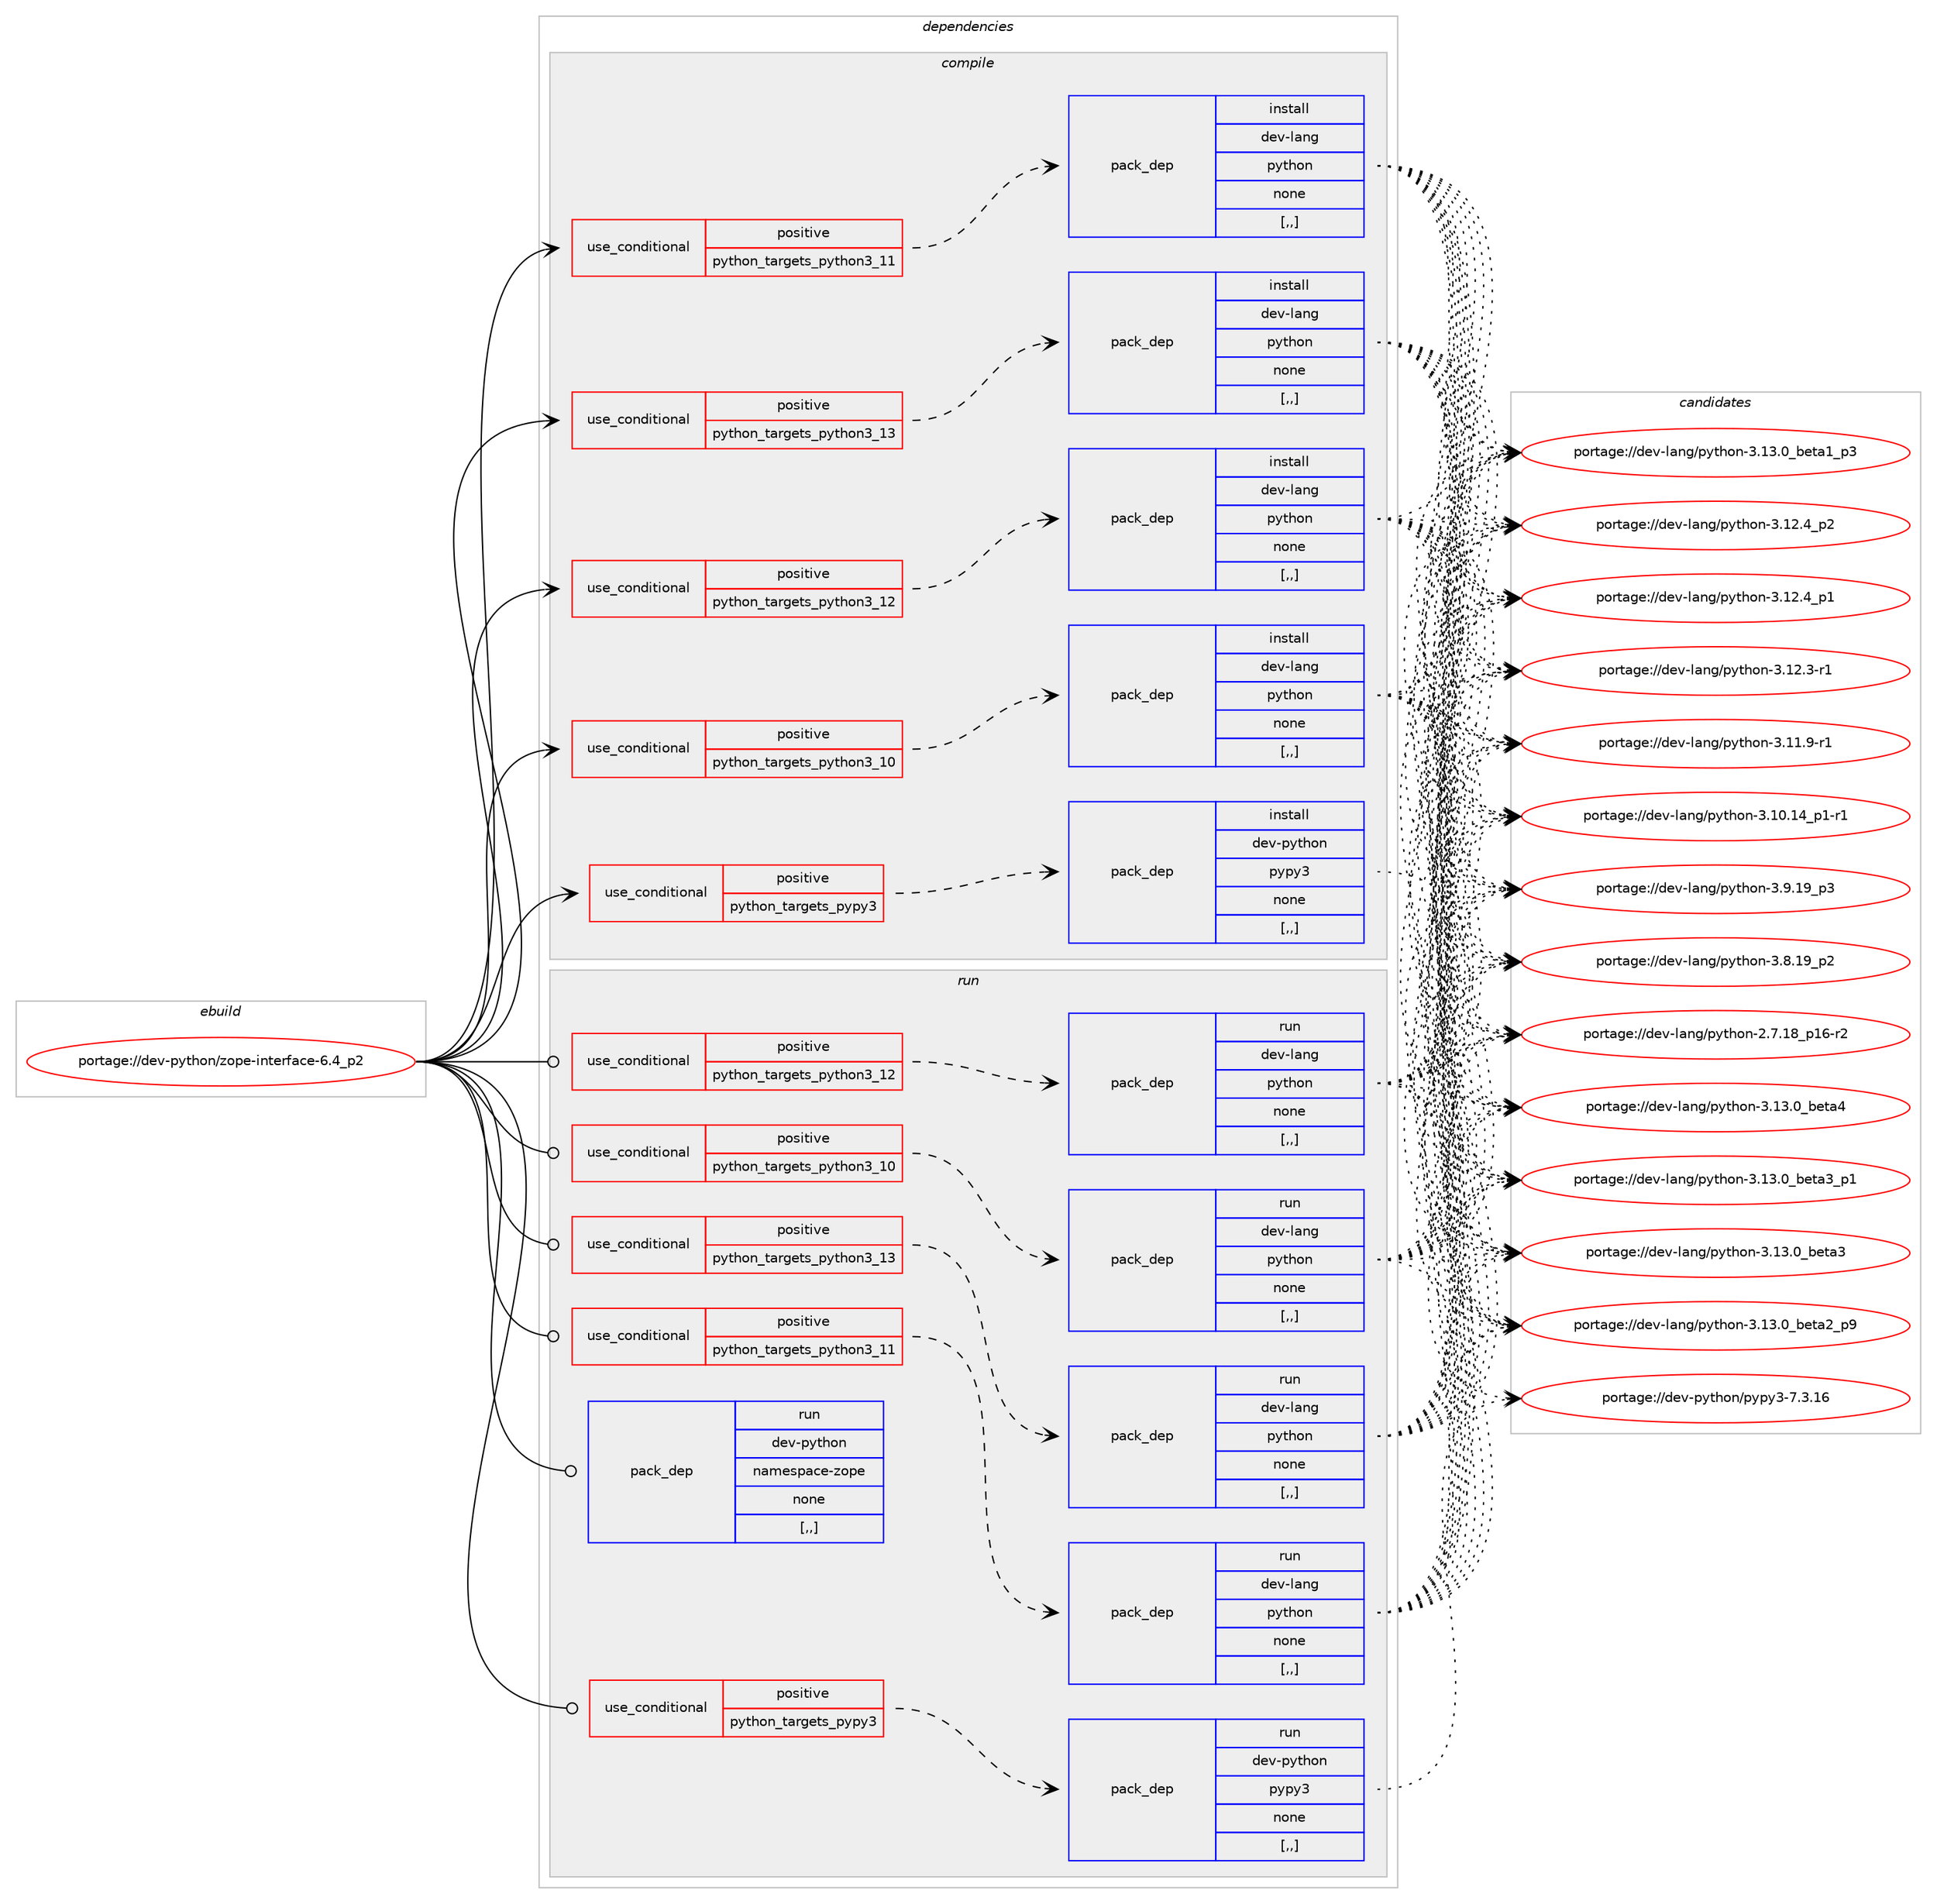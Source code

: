 digraph prolog {

# *************
# Graph options
# *************

newrank=true;
concentrate=true;
compound=true;
graph [rankdir=LR,fontname=Helvetica,fontsize=10,ranksep=1.5];#, ranksep=2.5, nodesep=0.2];
edge  [arrowhead=vee];
node  [fontname=Helvetica,fontsize=10];

# **********
# The ebuild
# **********

subgraph cluster_leftcol {
color=gray;
label=<<i>ebuild</i>>;
id [label="portage://dev-python/zope-interface-6.4_p2", color=red, width=4, href="../dev-python/zope-interface-6.4_p2.svg"];
}

# ****************
# The dependencies
# ****************

subgraph cluster_midcol {
color=gray;
label=<<i>dependencies</i>>;
subgraph cluster_compile {
fillcolor="#eeeeee";
style=filled;
label=<<i>compile</i>>;
subgraph cond41557 {
dependency168338 [label=<<TABLE BORDER="0" CELLBORDER="1" CELLSPACING="0" CELLPADDING="4"><TR><TD ROWSPAN="3" CELLPADDING="10">use_conditional</TD></TR><TR><TD>positive</TD></TR><TR><TD>python_targets_pypy3</TD></TR></TABLE>>, shape=none, color=red];
subgraph pack125507 {
dependency168339 [label=<<TABLE BORDER="0" CELLBORDER="1" CELLSPACING="0" CELLPADDING="4" WIDTH="220"><TR><TD ROWSPAN="6" CELLPADDING="30">pack_dep</TD></TR><TR><TD WIDTH="110">install</TD></TR><TR><TD>dev-python</TD></TR><TR><TD>pypy3</TD></TR><TR><TD>none</TD></TR><TR><TD>[,,]</TD></TR></TABLE>>, shape=none, color=blue];
}
dependency168338:e -> dependency168339:w [weight=20,style="dashed",arrowhead="vee"];
}
id:e -> dependency168338:w [weight=20,style="solid",arrowhead="vee"];
subgraph cond41558 {
dependency168340 [label=<<TABLE BORDER="0" CELLBORDER="1" CELLSPACING="0" CELLPADDING="4"><TR><TD ROWSPAN="3" CELLPADDING="10">use_conditional</TD></TR><TR><TD>positive</TD></TR><TR><TD>python_targets_python3_10</TD></TR></TABLE>>, shape=none, color=red];
subgraph pack125508 {
dependency168341 [label=<<TABLE BORDER="0" CELLBORDER="1" CELLSPACING="0" CELLPADDING="4" WIDTH="220"><TR><TD ROWSPAN="6" CELLPADDING="30">pack_dep</TD></TR><TR><TD WIDTH="110">install</TD></TR><TR><TD>dev-lang</TD></TR><TR><TD>python</TD></TR><TR><TD>none</TD></TR><TR><TD>[,,]</TD></TR></TABLE>>, shape=none, color=blue];
}
dependency168340:e -> dependency168341:w [weight=20,style="dashed",arrowhead="vee"];
}
id:e -> dependency168340:w [weight=20,style="solid",arrowhead="vee"];
subgraph cond41559 {
dependency168342 [label=<<TABLE BORDER="0" CELLBORDER="1" CELLSPACING="0" CELLPADDING="4"><TR><TD ROWSPAN="3" CELLPADDING="10">use_conditional</TD></TR><TR><TD>positive</TD></TR><TR><TD>python_targets_python3_11</TD></TR></TABLE>>, shape=none, color=red];
subgraph pack125509 {
dependency168343 [label=<<TABLE BORDER="0" CELLBORDER="1" CELLSPACING="0" CELLPADDING="4" WIDTH="220"><TR><TD ROWSPAN="6" CELLPADDING="30">pack_dep</TD></TR><TR><TD WIDTH="110">install</TD></TR><TR><TD>dev-lang</TD></TR><TR><TD>python</TD></TR><TR><TD>none</TD></TR><TR><TD>[,,]</TD></TR></TABLE>>, shape=none, color=blue];
}
dependency168342:e -> dependency168343:w [weight=20,style="dashed",arrowhead="vee"];
}
id:e -> dependency168342:w [weight=20,style="solid",arrowhead="vee"];
subgraph cond41560 {
dependency168344 [label=<<TABLE BORDER="0" CELLBORDER="1" CELLSPACING="0" CELLPADDING="4"><TR><TD ROWSPAN="3" CELLPADDING="10">use_conditional</TD></TR><TR><TD>positive</TD></TR><TR><TD>python_targets_python3_12</TD></TR></TABLE>>, shape=none, color=red];
subgraph pack125510 {
dependency168345 [label=<<TABLE BORDER="0" CELLBORDER="1" CELLSPACING="0" CELLPADDING="4" WIDTH="220"><TR><TD ROWSPAN="6" CELLPADDING="30">pack_dep</TD></TR><TR><TD WIDTH="110">install</TD></TR><TR><TD>dev-lang</TD></TR><TR><TD>python</TD></TR><TR><TD>none</TD></TR><TR><TD>[,,]</TD></TR></TABLE>>, shape=none, color=blue];
}
dependency168344:e -> dependency168345:w [weight=20,style="dashed",arrowhead="vee"];
}
id:e -> dependency168344:w [weight=20,style="solid",arrowhead="vee"];
subgraph cond41561 {
dependency168346 [label=<<TABLE BORDER="0" CELLBORDER="1" CELLSPACING="0" CELLPADDING="4"><TR><TD ROWSPAN="3" CELLPADDING="10">use_conditional</TD></TR><TR><TD>positive</TD></TR><TR><TD>python_targets_python3_13</TD></TR></TABLE>>, shape=none, color=red];
subgraph pack125511 {
dependency168347 [label=<<TABLE BORDER="0" CELLBORDER="1" CELLSPACING="0" CELLPADDING="4" WIDTH="220"><TR><TD ROWSPAN="6" CELLPADDING="30">pack_dep</TD></TR><TR><TD WIDTH="110">install</TD></TR><TR><TD>dev-lang</TD></TR><TR><TD>python</TD></TR><TR><TD>none</TD></TR><TR><TD>[,,]</TD></TR></TABLE>>, shape=none, color=blue];
}
dependency168346:e -> dependency168347:w [weight=20,style="dashed",arrowhead="vee"];
}
id:e -> dependency168346:w [weight=20,style="solid",arrowhead="vee"];
}
subgraph cluster_compileandrun {
fillcolor="#eeeeee";
style=filled;
label=<<i>compile and run</i>>;
}
subgraph cluster_run {
fillcolor="#eeeeee";
style=filled;
label=<<i>run</i>>;
subgraph cond41562 {
dependency168348 [label=<<TABLE BORDER="0" CELLBORDER="1" CELLSPACING="0" CELLPADDING="4"><TR><TD ROWSPAN="3" CELLPADDING="10">use_conditional</TD></TR><TR><TD>positive</TD></TR><TR><TD>python_targets_pypy3</TD></TR></TABLE>>, shape=none, color=red];
subgraph pack125512 {
dependency168349 [label=<<TABLE BORDER="0" CELLBORDER="1" CELLSPACING="0" CELLPADDING="4" WIDTH="220"><TR><TD ROWSPAN="6" CELLPADDING="30">pack_dep</TD></TR><TR><TD WIDTH="110">run</TD></TR><TR><TD>dev-python</TD></TR><TR><TD>pypy3</TD></TR><TR><TD>none</TD></TR><TR><TD>[,,]</TD></TR></TABLE>>, shape=none, color=blue];
}
dependency168348:e -> dependency168349:w [weight=20,style="dashed",arrowhead="vee"];
}
id:e -> dependency168348:w [weight=20,style="solid",arrowhead="odot"];
subgraph cond41563 {
dependency168350 [label=<<TABLE BORDER="0" CELLBORDER="1" CELLSPACING="0" CELLPADDING="4"><TR><TD ROWSPAN="3" CELLPADDING="10">use_conditional</TD></TR><TR><TD>positive</TD></TR><TR><TD>python_targets_python3_10</TD></TR></TABLE>>, shape=none, color=red];
subgraph pack125513 {
dependency168351 [label=<<TABLE BORDER="0" CELLBORDER="1" CELLSPACING="0" CELLPADDING="4" WIDTH="220"><TR><TD ROWSPAN="6" CELLPADDING="30">pack_dep</TD></TR><TR><TD WIDTH="110">run</TD></TR><TR><TD>dev-lang</TD></TR><TR><TD>python</TD></TR><TR><TD>none</TD></TR><TR><TD>[,,]</TD></TR></TABLE>>, shape=none, color=blue];
}
dependency168350:e -> dependency168351:w [weight=20,style="dashed",arrowhead="vee"];
}
id:e -> dependency168350:w [weight=20,style="solid",arrowhead="odot"];
subgraph cond41564 {
dependency168352 [label=<<TABLE BORDER="0" CELLBORDER="1" CELLSPACING="0" CELLPADDING="4"><TR><TD ROWSPAN="3" CELLPADDING="10">use_conditional</TD></TR><TR><TD>positive</TD></TR><TR><TD>python_targets_python3_11</TD></TR></TABLE>>, shape=none, color=red];
subgraph pack125514 {
dependency168353 [label=<<TABLE BORDER="0" CELLBORDER="1" CELLSPACING="0" CELLPADDING="4" WIDTH="220"><TR><TD ROWSPAN="6" CELLPADDING="30">pack_dep</TD></TR><TR><TD WIDTH="110">run</TD></TR><TR><TD>dev-lang</TD></TR><TR><TD>python</TD></TR><TR><TD>none</TD></TR><TR><TD>[,,]</TD></TR></TABLE>>, shape=none, color=blue];
}
dependency168352:e -> dependency168353:w [weight=20,style="dashed",arrowhead="vee"];
}
id:e -> dependency168352:w [weight=20,style="solid",arrowhead="odot"];
subgraph cond41565 {
dependency168354 [label=<<TABLE BORDER="0" CELLBORDER="1" CELLSPACING="0" CELLPADDING="4"><TR><TD ROWSPAN="3" CELLPADDING="10">use_conditional</TD></TR><TR><TD>positive</TD></TR><TR><TD>python_targets_python3_12</TD></TR></TABLE>>, shape=none, color=red];
subgraph pack125515 {
dependency168355 [label=<<TABLE BORDER="0" CELLBORDER="1" CELLSPACING="0" CELLPADDING="4" WIDTH="220"><TR><TD ROWSPAN="6" CELLPADDING="30">pack_dep</TD></TR><TR><TD WIDTH="110">run</TD></TR><TR><TD>dev-lang</TD></TR><TR><TD>python</TD></TR><TR><TD>none</TD></TR><TR><TD>[,,]</TD></TR></TABLE>>, shape=none, color=blue];
}
dependency168354:e -> dependency168355:w [weight=20,style="dashed",arrowhead="vee"];
}
id:e -> dependency168354:w [weight=20,style="solid",arrowhead="odot"];
subgraph cond41566 {
dependency168356 [label=<<TABLE BORDER="0" CELLBORDER="1" CELLSPACING="0" CELLPADDING="4"><TR><TD ROWSPAN="3" CELLPADDING="10">use_conditional</TD></TR><TR><TD>positive</TD></TR><TR><TD>python_targets_python3_13</TD></TR></TABLE>>, shape=none, color=red];
subgraph pack125516 {
dependency168357 [label=<<TABLE BORDER="0" CELLBORDER="1" CELLSPACING="0" CELLPADDING="4" WIDTH="220"><TR><TD ROWSPAN="6" CELLPADDING="30">pack_dep</TD></TR><TR><TD WIDTH="110">run</TD></TR><TR><TD>dev-lang</TD></TR><TR><TD>python</TD></TR><TR><TD>none</TD></TR><TR><TD>[,,]</TD></TR></TABLE>>, shape=none, color=blue];
}
dependency168356:e -> dependency168357:w [weight=20,style="dashed",arrowhead="vee"];
}
id:e -> dependency168356:w [weight=20,style="solid",arrowhead="odot"];
subgraph pack125517 {
dependency168358 [label=<<TABLE BORDER="0" CELLBORDER="1" CELLSPACING="0" CELLPADDING="4" WIDTH="220"><TR><TD ROWSPAN="6" CELLPADDING="30">pack_dep</TD></TR><TR><TD WIDTH="110">run</TD></TR><TR><TD>dev-python</TD></TR><TR><TD>namespace-zope</TD></TR><TR><TD>none</TD></TR><TR><TD>[,,]</TD></TR></TABLE>>, shape=none, color=blue];
}
id:e -> dependency168358:w [weight=20,style="solid",arrowhead="odot"];
}
}

# **************
# The candidates
# **************

subgraph cluster_choices {
rank=same;
color=gray;
label=<<i>candidates</i>>;

subgraph choice125507 {
color=black;
nodesep=1;
choice10010111845112121116104111110471121211121215145554651464954 [label="portage://dev-python/pypy3-7.3.16", color=red, width=4,href="../dev-python/pypy3-7.3.16.svg"];
dependency168339:e -> choice10010111845112121116104111110471121211121215145554651464954:w [style=dotted,weight="100"];
}
subgraph choice125508 {
color=black;
nodesep=1;
choice1001011184510897110103471121211161041111104551464951464895981011169752 [label="portage://dev-lang/python-3.13.0_beta4", color=red, width=4,href="../dev-lang/python-3.13.0_beta4.svg"];
choice10010111845108971101034711212111610411111045514649514648959810111697519511249 [label="portage://dev-lang/python-3.13.0_beta3_p1", color=red, width=4,href="../dev-lang/python-3.13.0_beta3_p1.svg"];
choice1001011184510897110103471121211161041111104551464951464895981011169751 [label="portage://dev-lang/python-3.13.0_beta3", color=red, width=4,href="../dev-lang/python-3.13.0_beta3.svg"];
choice10010111845108971101034711212111610411111045514649514648959810111697509511257 [label="portage://dev-lang/python-3.13.0_beta2_p9", color=red, width=4,href="../dev-lang/python-3.13.0_beta2_p9.svg"];
choice10010111845108971101034711212111610411111045514649514648959810111697499511251 [label="portage://dev-lang/python-3.13.0_beta1_p3", color=red, width=4,href="../dev-lang/python-3.13.0_beta1_p3.svg"];
choice100101118451089711010347112121116104111110455146495046529511250 [label="portage://dev-lang/python-3.12.4_p2", color=red, width=4,href="../dev-lang/python-3.12.4_p2.svg"];
choice100101118451089711010347112121116104111110455146495046529511249 [label="portage://dev-lang/python-3.12.4_p1", color=red, width=4,href="../dev-lang/python-3.12.4_p1.svg"];
choice100101118451089711010347112121116104111110455146495046514511449 [label="portage://dev-lang/python-3.12.3-r1", color=red, width=4,href="../dev-lang/python-3.12.3-r1.svg"];
choice100101118451089711010347112121116104111110455146494946574511449 [label="portage://dev-lang/python-3.11.9-r1", color=red, width=4,href="../dev-lang/python-3.11.9-r1.svg"];
choice100101118451089711010347112121116104111110455146494846495295112494511449 [label="portage://dev-lang/python-3.10.14_p1-r1", color=red, width=4,href="../dev-lang/python-3.10.14_p1-r1.svg"];
choice100101118451089711010347112121116104111110455146574649579511251 [label="portage://dev-lang/python-3.9.19_p3", color=red, width=4,href="../dev-lang/python-3.9.19_p3.svg"];
choice100101118451089711010347112121116104111110455146564649579511250 [label="portage://dev-lang/python-3.8.19_p2", color=red, width=4,href="../dev-lang/python-3.8.19_p2.svg"];
choice100101118451089711010347112121116104111110455046554649569511249544511450 [label="portage://dev-lang/python-2.7.18_p16-r2", color=red, width=4,href="../dev-lang/python-2.7.18_p16-r2.svg"];
dependency168341:e -> choice1001011184510897110103471121211161041111104551464951464895981011169752:w [style=dotted,weight="100"];
dependency168341:e -> choice10010111845108971101034711212111610411111045514649514648959810111697519511249:w [style=dotted,weight="100"];
dependency168341:e -> choice1001011184510897110103471121211161041111104551464951464895981011169751:w [style=dotted,weight="100"];
dependency168341:e -> choice10010111845108971101034711212111610411111045514649514648959810111697509511257:w [style=dotted,weight="100"];
dependency168341:e -> choice10010111845108971101034711212111610411111045514649514648959810111697499511251:w [style=dotted,weight="100"];
dependency168341:e -> choice100101118451089711010347112121116104111110455146495046529511250:w [style=dotted,weight="100"];
dependency168341:e -> choice100101118451089711010347112121116104111110455146495046529511249:w [style=dotted,weight="100"];
dependency168341:e -> choice100101118451089711010347112121116104111110455146495046514511449:w [style=dotted,weight="100"];
dependency168341:e -> choice100101118451089711010347112121116104111110455146494946574511449:w [style=dotted,weight="100"];
dependency168341:e -> choice100101118451089711010347112121116104111110455146494846495295112494511449:w [style=dotted,weight="100"];
dependency168341:e -> choice100101118451089711010347112121116104111110455146574649579511251:w [style=dotted,weight="100"];
dependency168341:e -> choice100101118451089711010347112121116104111110455146564649579511250:w [style=dotted,weight="100"];
dependency168341:e -> choice100101118451089711010347112121116104111110455046554649569511249544511450:w [style=dotted,weight="100"];
}
subgraph choice125509 {
color=black;
nodesep=1;
choice1001011184510897110103471121211161041111104551464951464895981011169752 [label="portage://dev-lang/python-3.13.0_beta4", color=red, width=4,href="../dev-lang/python-3.13.0_beta4.svg"];
choice10010111845108971101034711212111610411111045514649514648959810111697519511249 [label="portage://dev-lang/python-3.13.0_beta3_p1", color=red, width=4,href="../dev-lang/python-3.13.0_beta3_p1.svg"];
choice1001011184510897110103471121211161041111104551464951464895981011169751 [label="portage://dev-lang/python-3.13.0_beta3", color=red, width=4,href="../dev-lang/python-3.13.0_beta3.svg"];
choice10010111845108971101034711212111610411111045514649514648959810111697509511257 [label="portage://dev-lang/python-3.13.0_beta2_p9", color=red, width=4,href="../dev-lang/python-3.13.0_beta2_p9.svg"];
choice10010111845108971101034711212111610411111045514649514648959810111697499511251 [label="portage://dev-lang/python-3.13.0_beta1_p3", color=red, width=4,href="../dev-lang/python-3.13.0_beta1_p3.svg"];
choice100101118451089711010347112121116104111110455146495046529511250 [label="portage://dev-lang/python-3.12.4_p2", color=red, width=4,href="../dev-lang/python-3.12.4_p2.svg"];
choice100101118451089711010347112121116104111110455146495046529511249 [label="portage://dev-lang/python-3.12.4_p1", color=red, width=4,href="../dev-lang/python-3.12.4_p1.svg"];
choice100101118451089711010347112121116104111110455146495046514511449 [label="portage://dev-lang/python-3.12.3-r1", color=red, width=4,href="../dev-lang/python-3.12.3-r1.svg"];
choice100101118451089711010347112121116104111110455146494946574511449 [label="portage://dev-lang/python-3.11.9-r1", color=red, width=4,href="../dev-lang/python-3.11.9-r1.svg"];
choice100101118451089711010347112121116104111110455146494846495295112494511449 [label="portage://dev-lang/python-3.10.14_p1-r1", color=red, width=4,href="../dev-lang/python-3.10.14_p1-r1.svg"];
choice100101118451089711010347112121116104111110455146574649579511251 [label="portage://dev-lang/python-3.9.19_p3", color=red, width=4,href="../dev-lang/python-3.9.19_p3.svg"];
choice100101118451089711010347112121116104111110455146564649579511250 [label="portage://dev-lang/python-3.8.19_p2", color=red, width=4,href="../dev-lang/python-3.8.19_p2.svg"];
choice100101118451089711010347112121116104111110455046554649569511249544511450 [label="portage://dev-lang/python-2.7.18_p16-r2", color=red, width=4,href="../dev-lang/python-2.7.18_p16-r2.svg"];
dependency168343:e -> choice1001011184510897110103471121211161041111104551464951464895981011169752:w [style=dotted,weight="100"];
dependency168343:e -> choice10010111845108971101034711212111610411111045514649514648959810111697519511249:w [style=dotted,weight="100"];
dependency168343:e -> choice1001011184510897110103471121211161041111104551464951464895981011169751:w [style=dotted,weight="100"];
dependency168343:e -> choice10010111845108971101034711212111610411111045514649514648959810111697509511257:w [style=dotted,weight="100"];
dependency168343:e -> choice10010111845108971101034711212111610411111045514649514648959810111697499511251:w [style=dotted,weight="100"];
dependency168343:e -> choice100101118451089711010347112121116104111110455146495046529511250:w [style=dotted,weight="100"];
dependency168343:e -> choice100101118451089711010347112121116104111110455146495046529511249:w [style=dotted,weight="100"];
dependency168343:e -> choice100101118451089711010347112121116104111110455146495046514511449:w [style=dotted,weight="100"];
dependency168343:e -> choice100101118451089711010347112121116104111110455146494946574511449:w [style=dotted,weight="100"];
dependency168343:e -> choice100101118451089711010347112121116104111110455146494846495295112494511449:w [style=dotted,weight="100"];
dependency168343:e -> choice100101118451089711010347112121116104111110455146574649579511251:w [style=dotted,weight="100"];
dependency168343:e -> choice100101118451089711010347112121116104111110455146564649579511250:w [style=dotted,weight="100"];
dependency168343:e -> choice100101118451089711010347112121116104111110455046554649569511249544511450:w [style=dotted,weight="100"];
}
subgraph choice125510 {
color=black;
nodesep=1;
choice1001011184510897110103471121211161041111104551464951464895981011169752 [label="portage://dev-lang/python-3.13.0_beta4", color=red, width=4,href="../dev-lang/python-3.13.0_beta4.svg"];
choice10010111845108971101034711212111610411111045514649514648959810111697519511249 [label="portage://dev-lang/python-3.13.0_beta3_p1", color=red, width=4,href="../dev-lang/python-3.13.0_beta3_p1.svg"];
choice1001011184510897110103471121211161041111104551464951464895981011169751 [label="portage://dev-lang/python-3.13.0_beta3", color=red, width=4,href="../dev-lang/python-3.13.0_beta3.svg"];
choice10010111845108971101034711212111610411111045514649514648959810111697509511257 [label="portage://dev-lang/python-3.13.0_beta2_p9", color=red, width=4,href="../dev-lang/python-3.13.0_beta2_p9.svg"];
choice10010111845108971101034711212111610411111045514649514648959810111697499511251 [label="portage://dev-lang/python-3.13.0_beta1_p3", color=red, width=4,href="../dev-lang/python-3.13.0_beta1_p3.svg"];
choice100101118451089711010347112121116104111110455146495046529511250 [label="portage://dev-lang/python-3.12.4_p2", color=red, width=4,href="../dev-lang/python-3.12.4_p2.svg"];
choice100101118451089711010347112121116104111110455146495046529511249 [label="portage://dev-lang/python-3.12.4_p1", color=red, width=4,href="../dev-lang/python-3.12.4_p1.svg"];
choice100101118451089711010347112121116104111110455146495046514511449 [label="portage://dev-lang/python-3.12.3-r1", color=red, width=4,href="../dev-lang/python-3.12.3-r1.svg"];
choice100101118451089711010347112121116104111110455146494946574511449 [label="portage://dev-lang/python-3.11.9-r1", color=red, width=4,href="../dev-lang/python-3.11.9-r1.svg"];
choice100101118451089711010347112121116104111110455146494846495295112494511449 [label="portage://dev-lang/python-3.10.14_p1-r1", color=red, width=4,href="../dev-lang/python-3.10.14_p1-r1.svg"];
choice100101118451089711010347112121116104111110455146574649579511251 [label="portage://dev-lang/python-3.9.19_p3", color=red, width=4,href="../dev-lang/python-3.9.19_p3.svg"];
choice100101118451089711010347112121116104111110455146564649579511250 [label="portage://dev-lang/python-3.8.19_p2", color=red, width=4,href="../dev-lang/python-3.8.19_p2.svg"];
choice100101118451089711010347112121116104111110455046554649569511249544511450 [label="portage://dev-lang/python-2.7.18_p16-r2", color=red, width=4,href="../dev-lang/python-2.7.18_p16-r2.svg"];
dependency168345:e -> choice1001011184510897110103471121211161041111104551464951464895981011169752:w [style=dotted,weight="100"];
dependency168345:e -> choice10010111845108971101034711212111610411111045514649514648959810111697519511249:w [style=dotted,weight="100"];
dependency168345:e -> choice1001011184510897110103471121211161041111104551464951464895981011169751:w [style=dotted,weight="100"];
dependency168345:e -> choice10010111845108971101034711212111610411111045514649514648959810111697509511257:w [style=dotted,weight="100"];
dependency168345:e -> choice10010111845108971101034711212111610411111045514649514648959810111697499511251:w [style=dotted,weight="100"];
dependency168345:e -> choice100101118451089711010347112121116104111110455146495046529511250:w [style=dotted,weight="100"];
dependency168345:e -> choice100101118451089711010347112121116104111110455146495046529511249:w [style=dotted,weight="100"];
dependency168345:e -> choice100101118451089711010347112121116104111110455146495046514511449:w [style=dotted,weight="100"];
dependency168345:e -> choice100101118451089711010347112121116104111110455146494946574511449:w [style=dotted,weight="100"];
dependency168345:e -> choice100101118451089711010347112121116104111110455146494846495295112494511449:w [style=dotted,weight="100"];
dependency168345:e -> choice100101118451089711010347112121116104111110455146574649579511251:w [style=dotted,weight="100"];
dependency168345:e -> choice100101118451089711010347112121116104111110455146564649579511250:w [style=dotted,weight="100"];
dependency168345:e -> choice100101118451089711010347112121116104111110455046554649569511249544511450:w [style=dotted,weight="100"];
}
subgraph choice125511 {
color=black;
nodesep=1;
choice1001011184510897110103471121211161041111104551464951464895981011169752 [label="portage://dev-lang/python-3.13.0_beta4", color=red, width=4,href="../dev-lang/python-3.13.0_beta4.svg"];
choice10010111845108971101034711212111610411111045514649514648959810111697519511249 [label="portage://dev-lang/python-3.13.0_beta3_p1", color=red, width=4,href="../dev-lang/python-3.13.0_beta3_p1.svg"];
choice1001011184510897110103471121211161041111104551464951464895981011169751 [label="portage://dev-lang/python-3.13.0_beta3", color=red, width=4,href="../dev-lang/python-3.13.0_beta3.svg"];
choice10010111845108971101034711212111610411111045514649514648959810111697509511257 [label="portage://dev-lang/python-3.13.0_beta2_p9", color=red, width=4,href="../dev-lang/python-3.13.0_beta2_p9.svg"];
choice10010111845108971101034711212111610411111045514649514648959810111697499511251 [label="portage://dev-lang/python-3.13.0_beta1_p3", color=red, width=4,href="../dev-lang/python-3.13.0_beta1_p3.svg"];
choice100101118451089711010347112121116104111110455146495046529511250 [label="portage://dev-lang/python-3.12.4_p2", color=red, width=4,href="../dev-lang/python-3.12.4_p2.svg"];
choice100101118451089711010347112121116104111110455146495046529511249 [label="portage://dev-lang/python-3.12.4_p1", color=red, width=4,href="../dev-lang/python-3.12.4_p1.svg"];
choice100101118451089711010347112121116104111110455146495046514511449 [label="portage://dev-lang/python-3.12.3-r1", color=red, width=4,href="../dev-lang/python-3.12.3-r1.svg"];
choice100101118451089711010347112121116104111110455146494946574511449 [label="portage://dev-lang/python-3.11.9-r1", color=red, width=4,href="../dev-lang/python-3.11.9-r1.svg"];
choice100101118451089711010347112121116104111110455146494846495295112494511449 [label="portage://dev-lang/python-3.10.14_p1-r1", color=red, width=4,href="../dev-lang/python-3.10.14_p1-r1.svg"];
choice100101118451089711010347112121116104111110455146574649579511251 [label="portage://dev-lang/python-3.9.19_p3", color=red, width=4,href="../dev-lang/python-3.9.19_p3.svg"];
choice100101118451089711010347112121116104111110455146564649579511250 [label="portage://dev-lang/python-3.8.19_p2", color=red, width=4,href="../dev-lang/python-3.8.19_p2.svg"];
choice100101118451089711010347112121116104111110455046554649569511249544511450 [label="portage://dev-lang/python-2.7.18_p16-r2", color=red, width=4,href="../dev-lang/python-2.7.18_p16-r2.svg"];
dependency168347:e -> choice1001011184510897110103471121211161041111104551464951464895981011169752:w [style=dotted,weight="100"];
dependency168347:e -> choice10010111845108971101034711212111610411111045514649514648959810111697519511249:w [style=dotted,weight="100"];
dependency168347:e -> choice1001011184510897110103471121211161041111104551464951464895981011169751:w [style=dotted,weight="100"];
dependency168347:e -> choice10010111845108971101034711212111610411111045514649514648959810111697509511257:w [style=dotted,weight="100"];
dependency168347:e -> choice10010111845108971101034711212111610411111045514649514648959810111697499511251:w [style=dotted,weight="100"];
dependency168347:e -> choice100101118451089711010347112121116104111110455146495046529511250:w [style=dotted,weight="100"];
dependency168347:e -> choice100101118451089711010347112121116104111110455146495046529511249:w [style=dotted,weight="100"];
dependency168347:e -> choice100101118451089711010347112121116104111110455146495046514511449:w [style=dotted,weight="100"];
dependency168347:e -> choice100101118451089711010347112121116104111110455146494946574511449:w [style=dotted,weight="100"];
dependency168347:e -> choice100101118451089711010347112121116104111110455146494846495295112494511449:w [style=dotted,weight="100"];
dependency168347:e -> choice100101118451089711010347112121116104111110455146574649579511251:w [style=dotted,weight="100"];
dependency168347:e -> choice100101118451089711010347112121116104111110455146564649579511250:w [style=dotted,weight="100"];
dependency168347:e -> choice100101118451089711010347112121116104111110455046554649569511249544511450:w [style=dotted,weight="100"];
}
subgraph choice125512 {
color=black;
nodesep=1;
choice10010111845112121116104111110471121211121215145554651464954 [label="portage://dev-python/pypy3-7.3.16", color=red, width=4,href="../dev-python/pypy3-7.3.16.svg"];
dependency168349:e -> choice10010111845112121116104111110471121211121215145554651464954:w [style=dotted,weight="100"];
}
subgraph choice125513 {
color=black;
nodesep=1;
choice1001011184510897110103471121211161041111104551464951464895981011169752 [label="portage://dev-lang/python-3.13.0_beta4", color=red, width=4,href="../dev-lang/python-3.13.0_beta4.svg"];
choice10010111845108971101034711212111610411111045514649514648959810111697519511249 [label="portage://dev-lang/python-3.13.0_beta3_p1", color=red, width=4,href="../dev-lang/python-3.13.0_beta3_p1.svg"];
choice1001011184510897110103471121211161041111104551464951464895981011169751 [label="portage://dev-lang/python-3.13.0_beta3", color=red, width=4,href="../dev-lang/python-3.13.0_beta3.svg"];
choice10010111845108971101034711212111610411111045514649514648959810111697509511257 [label="portage://dev-lang/python-3.13.0_beta2_p9", color=red, width=4,href="../dev-lang/python-3.13.0_beta2_p9.svg"];
choice10010111845108971101034711212111610411111045514649514648959810111697499511251 [label="portage://dev-lang/python-3.13.0_beta1_p3", color=red, width=4,href="../dev-lang/python-3.13.0_beta1_p3.svg"];
choice100101118451089711010347112121116104111110455146495046529511250 [label="portage://dev-lang/python-3.12.4_p2", color=red, width=4,href="../dev-lang/python-3.12.4_p2.svg"];
choice100101118451089711010347112121116104111110455146495046529511249 [label="portage://dev-lang/python-3.12.4_p1", color=red, width=4,href="../dev-lang/python-3.12.4_p1.svg"];
choice100101118451089711010347112121116104111110455146495046514511449 [label="portage://dev-lang/python-3.12.3-r1", color=red, width=4,href="../dev-lang/python-3.12.3-r1.svg"];
choice100101118451089711010347112121116104111110455146494946574511449 [label="portage://dev-lang/python-3.11.9-r1", color=red, width=4,href="../dev-lang/python-3.11.9-r1.svg"];
choice100101118451089711010347112121116104111110455146494846495295112494511449 [label="portage://dev-lang/python-3.10.14_p1-r1", color=red, width=4,href="../dev-lang/python-3.10.14_p1-r1.svg"];
choice100101118451089711010347112121116104111110455146574649579511251 [label="portage://dev-lang/python-3.9.19_p3", color=red, width=4,href="../dev-lang/python-3.9.19_p3.svg"];
choice100101118451089711010347112121116104111110455146564649579511250 [label="portage://dev-lang/python-3.8.19_p2", color=red, width=4,href="../dev-lang/python-3.8.19_p2.svg"];
choice100101118451089711010347112121116104111110455046554649569511249544511450 [label="portage://dev-lang/python-2.7.18_p16-r2", color=red, width=4,href="../dev-lang/python-2.7.18_p16-r2.svg"];
dependency168351:e -> choice1001011184510897110103471121211161041111104551464951464895981011169752:w [style=dotted,weight="100"];
dependency168351:e -> choice10010111845108971101034711212111610411111045514649514648959810111697519511249:w [style=dotted,weight="100"];
dependency168351:e -> choice1001011184510897110103471121211161041111104551464951464895981011169751:w [style=dotted,weight="100"];
dependency168351:e -> choice10010111845108971101034711212111610411111045514649514648959810111697509511257:w [style=dotted,weight="100"];
dependency168351:e -> choice10010111845108971101034711212111610411111045514649514648959810111697499511251:w [style=dotted,weight="100"];
dependency168351:e -> choice100101118451089711010347112121116104111110455146495046529511250:w [style=dotted,weight="100"];
dependency168351:e -> choice100101118451089711010347112121116104111110455146495046529511249:w [style=dotted,weight="100"];
dependency168351:e -> choice100101118451089711010347112121116104111110455146495046514511449:w [style=dotted,weight="100"];
dependency168351:e -> choice100101118451089711010347112121116104111110455146494946574511449:w [style=dotted,weight="100"];
dependency168351:e -> choice100101118451089711010347112121116104111110455146494846495295112494511449:w [style=dotted,weight="100"];
dependency168351:e -> choice100101118451089711010347112121116104111110455146574649579511251:w [style=dotted,weight="100"];
dependency168351:e -> choice100101118451089711010347112121116104111110455146564649579511250:w [style=dotted,weight="100"];
dependency168351:e -> choice100101118451089711010347112121116104111110455046554649569511249544511450:w [style=dotted,weight="100"];
}
subgraph choice125514 {
color=black;
nodesep=1;
choice1001011184510897110103471121211161041111104551464951464895981011169752 [label="portage://dev-lang/python-3.13.0_beta4", color=red, width=4,href="../dev-lang/python-3.13.0_beta4.svg"];
choice10010111845108971101034711212111610411111045514649514648959810111697519511249 [label="portage://dev-lang/python-3.13.0_beta3_p1", color=red, width=4,href="../dev-lang/python-3.13.0_beta3_p1.svg"];
choice1001011184510897110103471121211161041111104551464951464895981011169751 [label="portage://dev-lang/python-3.13.0_beta3", color=red, width=4,href="../dev-lang/python-3.13.0_beta3.svg"];
choice10010111845108971101034711212111610411111045514649514648959810111697509511257 [label="portage://dev-lang/python-3.13.0_beta2_p9", color=red, width=4,href="../dev-lang/python-3.13.0_beta2_p9.svg"];
choice10010111845108971101034711212111610411111045514649514648959810111697499511251 [label="portage://dev-lang/python-3.13.0_beta1_p3", color=red, width=4,href="../dev-lang/python-3.13.0_beta1_p3.svg"];
choice100101118451089711010347112121116104111110455146495046529511250 [label="portage://dev-lang/python-3.12.4_p2", color=red, width=4,href="../dev-lang/python-3.12.4_p2.svg"];
choice100101118451089711010347112121116104111110455146495046529511249 [label="portage://dev-lang/python-3.12.4_p1", color=red, width=4,href="../dev-lang/python-3.12.4_p1.svg"];
choice100101118451089711010347112121116104111110455146495046514511449 [label="portage://dev-lang/python-3.12.3-r1", color=red, width=4,href="../dev-lang/python-3.12.3-r1.svg"];
choice100101118451089711010347112121116104111110455146494946574511449 [label="portage://dev-lang/python-3.11.9-r1", color=red, width=4,href="../dev-lang/python-3.11.9-r1.svg"];
choice100101118451089711010347112121116104111110455146494846495295112494511449 [label="portage://dev-lang/python-3.10.14_p1-r1", color=red, width=4,href="../dev-lang/python-3.10.14_p1-r1.svg"];
choice100101118451089711010347112121116104111110455146574649579511251 [label="portage://dev-lang/python-3.9.19_p3", color=red, width=4,href="../dev-lang/python-3.9.19_p3.svg"];
choice100101118451089711010347112121116104111110455146564649579511250 [label="portage://dev-lang/python-3.8.19_p2", color=red, width=4,href="../dev-lang/python-3.8.19_p2.svg"];
choice100101118451089711010347112121116104111110455046554649569511249544511450 [label="portage://dev-lang/python-2.7.18_p16-r2", color=red, width=4,href="../dev-lang/python-2.7.18_p16-r2.svg"];
dependency168353:e -> choice1001011184510897110103471121211161041111104551464951464895981011169752:w [style=dotted,weight="100"];
dependency168353:e -> choice10010111845108971101034711212111610411111045514649514648959810111697519511249:w [style=dotted,weight="100"];
dependency168353:e -> choice1001011184510897110103471121211161041111104551464951464895981011169751:w [style=dotted,weight="100"];
dependency168353:e -> choice10010111845108971101034711212111610411111045514649514648959810111697509511257:w [style=dotted,weight="100"];
dependency168353:e -> choice10010111845108971101034711212111610411111045514649514648959810111697499511251:w [style=dotted,weight="100"];
dependency168353:e -> choice100101118451089711010347112121116104111110455146495046529511250:w [style=dotted,weight="100"];
dependency168353:e -> choice100101118451089711010347112121116104111110455146495046529511249:w [style=dotted,weight="100"];
dependency168353:e -> choice100101118451089711010347112121116104111110455146495046514511449:w [style=dotted,weight="100"];
dependency168353:e -> choice100101118451089711010347112121116104111110455146494946574511449:w [style=dotted,weight="100"];
dependency168353:e -> choice100101118451089711010347112121116104111110455146494846495295112494511449:w [style=dotted,weight="100"];
dependency168353:e -> choice100101118451089711010347112121116104111110455146574649579511251:w [style=dotted,weight="100"];
dependency168353:e -> choice100101118451089711010347112121116104111110455146564649579511250:w [style=dotted,weight="100"];
dependency168353:e -> choice100101118451089711010347112121116104111110455046554649569511249544511450:w [style=dotted,weight="100"];
}
subgraph choice125515 {
color=black;
nodesep=1;
choice1001011184510897110103471121211161041111104551464951464895981011169752 [label="portage://dev-lang/python-3.13.0_beta4", color=red, width=4,href="../dev-lang/python-3.13.0_beta4.svg"];
choice10010111845108971101034711212111610411111045514649514648959810111697519511249 [label="portage://dev-lang/python-3.13.0_beta3_p1", color=red, width=4,href="../dev-lang/python-3.13.0_beta3_p1.svg"];
choice1001011184510897110103471121211161041111104551464951464895981011169751 [label="portage://dev-lang/python-3.13.0_beta3", color=red, width=4,href="../dev-lang/python-3.13.0_beta3.svg"];
choice10010111845108971101034711212111610411111045514649514648959810111697509511257 [label="portage://dev-lang/python-3.13.0_beta2_p9", color=red, width=4,href="../dev-lang/python-3.13.0_beta2_p9.svg"];
choice10010111845108971101034711212111610411111045514649514648959810111697499511251 [label="portage://dev-lang/python-3.13.0_beta1_p3", color=red, width=4,href="../dev-lang/python-3.13.0_beta1_p3.svg"];
choice100101118451089711010347112121116104111110455146495046529511250 [label="portage://dev-lang/python-3.12.4_p2", color=red, width=4,href="../dev-lang/python-3.12.4_p2.svg"];
choice100101118451089711010347112121116104111110455146495046529511249 [label="portage://dev-lang/python-3.12.4_p1", color=red, width=4,href="../dev-lang/python-3.12.4_p1.svg"];
choice100101118451089711010347112121116104111110455146495046514511449 [label="portage://dev-lang/python-3.12.3-r1", color=red, width=4,href="../dev-lang/python-3.12.3-r1.svg"];
choice100101118451089711010347112121116104111110455146494946574511449 [label="portage://dev-lang/python-3.11.9-r1", color=red, width=4,href="../dev-lang/python-3.11.9-r1.svg"];
choice100101118451089711010347112121116104111110455146494846495295112494511449 [label="portage://dev-lang/python-3.10.14_p1-r1", color=red, width=4,href="../dev-lang/python-3.10.14_p1-r1.svg"];
choice100101118451089711010347112121116104111110455146574649579511251 [label="portage://dev-lang/python-3.9.19_p3", color=red, width=4,href="../dev-lang/python-3.9.19_p3.svg"];
choice100101118451089711010347112121116104111110455146564649579511250 [label="portage://dev-lang/python-3.8.19_p2", color=red, width=4,href="../dev-lang/python-3.8.19_p2.svg"];
choice100101118451089711010347112121116104111110455046554649569511249544511450 [label="portage://dev-lang/python-2.7.18_p16-r2", color=red, width=4,href="../dev-lang/python-2.7.18_p16-r2.svg"];
dependency168355:e -> choice1001011184510897110103471121211161041111104551464951464895981011169752:w [style=dotted,weight="100"];
dependency168355:e -> choice10010111845108971101034711212111610411111045514649514648959810111697519511249:w [style=dotted,weight="100"];
dependency168355:e -> choice1001011184510897110103471121211161041111104551464951464895981011169751:w [style=dotted,weight="100"];
dependency168355:e -> choice10010111845108971101034711212111610411111045514649514648959810111697509511257:w [style=dotted,weight="100"];
dependency168355:e -> choice10010111845108971101034711212111610411111045514649514648959810111697499511251:w [style=dotted,weight="100"];
dependency168355:e -> choice100101118451089711010347112121116104111110455146495046529511250:w [style=dotted,weight="100"];
dependency168355:e -> choice100101118451089711010347112121116104111110455146495046529511249:w [style=dotted,weight="100"];
dependency168355:e -> choice100101118451089711010347112121116104111110455146495046514511449:w [style=dotted,weight="100"];
dependency168355:e -> choice100101118451089711010347112121116104111110455146494946574511449:w [style=dotted,weight="100"];
dependency168355:e -> choice100101118451089711010347112121116104111110455146494846495295112494511449:w [style=dotted,weight="100"];
dependency168355:e -> choice100101118451089711010347112121116104111110455146574649579511251:w [style=dotted,weight="100"];
dependency168355:e -> choice100101118451089711010347112121116104111110455146564649579511250:w [style=dotted,weight="100"];
dependency168355:e -> choice100101118451089711010347112121116104111110455046554649569511249544511450:w [style=dotted,weight="100"];
}
subgraph choice125516 {
color=black;
nodesep=1;
choice1001011184510897110103471121211161041111104551464951464895981011169752 [label="portage://dev-lang/python-3.13.0_beta4", color=red, width=4,href="../dev-lang/python-3.13.0_beta4.svg"];
choice10010111845108971101034711212111610411111045514649514648959810111697519511249 [label="portage://dev-lang/python-3.13.0_beta3_p1", color=red, width=4,href="../dev-lang/python-3.13.0_beta3_p1.svg"];
choice1001011184510897110103471121211161041111104551464951464895981011169751 [label="portage://dev-lang/python-3.13.0_beta3", color=red, width=4,href="../dev-lang/python-3.13.0_beta3.svg"];
choice10010111845108971101034711212111610411111045514649514648959810111697509511257 [label="portage://dev-lang/python-3.13.0_beta2_p9", color=red, width=4,href="../dev-lang/python-3.13.0_beta2_p9.svg"];
choice10010111845108971101034711212111610411111045514649514648959810111697499511251 [label="portage://dev-lang/python-3.13.0_beta1_p3", color=red, width=4,href="../dev-lang/python-3.13.0_beta1_p3.svg"];
choice100101118451089711010347112121116104111110455146495046529511250 [label="portage://dev-lang/python-3.12.4_p2", color=red, width=4,href="../dev-lang/python-3.12.4_p2.svg"];
choice100101118451089711010347112121116104111110455146495046529511249 [label="portage://dev-lang/python-3.12.4_p1", color=red, width=4,href="../dev-lang/python-3.12.4_p1.svg"];
choice100101118451089711010347112121116104111110455146495046514511449 [label="portage://dev-lang/python-3.12.3-r1", color=red, width=4,href="../dev-lang/python-3.12.3-r1.svg"];
choice100101118451089711010347112121116104111110455146494946574511449 [label="portage://dev-lang/python-3.11.9-r1", color=red, width=4,href="../dev-lang/python-3.11.9-r1.svg"];
choice100101118451089711010347112121116104111110455146494846495295112494511449 [label="portage://dev-lang/python-3.10.14_p1-r1", color=red, width=4,href="../dev-lang/python-3.10.14_p1-r1.svg"];
choice100101118451089711010347112121116104111110455146574649579511251 [label="portage://dev-lang/python-3.9.19_p3", color=red, width=4,href="../dev-lang/python-3.9.19_p3.svg"];
choice100101118451089711010347112121116104111110455146564649579511250 [label="portage://dev-lang/python-3.8.19_p2", color=red, width=4,href="../dev-lang/python-3.8.19_p2.svg"];
choice100101118451089711010347112121116104111110455046554649569511249544511450 [label="portage://dev-lang/python-2.7.18_p16-r2", color=red, width=4,href="../dev-lang/python-2.7.18_p16-r2.svg"];
dependency168357:e -> choice1001011184510897110103471121211161041111104551464951464895981011169752:w [style=dotted,weight="100"];
dependency168357:e -> choice10010111845108971101034711212111610411111045514649514648959810111697519511249:w [style=dotted,weight="100"];
dependency168357:e -> choice1001011184510897110103471121211161041111104551464951464895981011169751:w [style=dotted,weight="100"];
dependency168357:e -> choice10010111845108971101034711212111610411111045514649514648959810111697509511257:w [style=dotted,weight="100"];
dependency168357:e -> choice10010111845108971101034711212111610411111045514649514648959810111697499511251:w [style=dotted,weight="100"];
dependency168357:e -> choice100101118451089711010347112121116104111110455146495046529511250:w [style=dotted,weight="100"];
dependency168357:e -> choice100101118451089711010347112121116104111110455146495046529511249:w [style=dotted,weight="100"];
dependency168357:e -> choice100101118451089711010347112121116104111110455146495046514511449:w [style=dotted,weight="100"];
dependency168357:e -> choice100101118451089711010347112121116104111110455146494946574511449:w [style=dotted,weight="100"];
dependency168357:e -> choice100101118451089711010347112121116104111110455146494846495295112494511449:w [style=dotted,weight="100"];
dependency168357:e -> choice100101118451089711010347112121116104111110455146574649579511251:w [style=dotted,weight="100"];
dependency168357:e -> choice100101118451089711010347112121116104111110455146564649579511250:w [style=dotted,weight="100"];
dependency168357:e -> choice100101118451089711010347112121116104111110455046554649569511249544511450:w [style=dotted,weight="100"];
}
subgraph choice125517 {
color=black;
nodesep=1;
}
}

}
